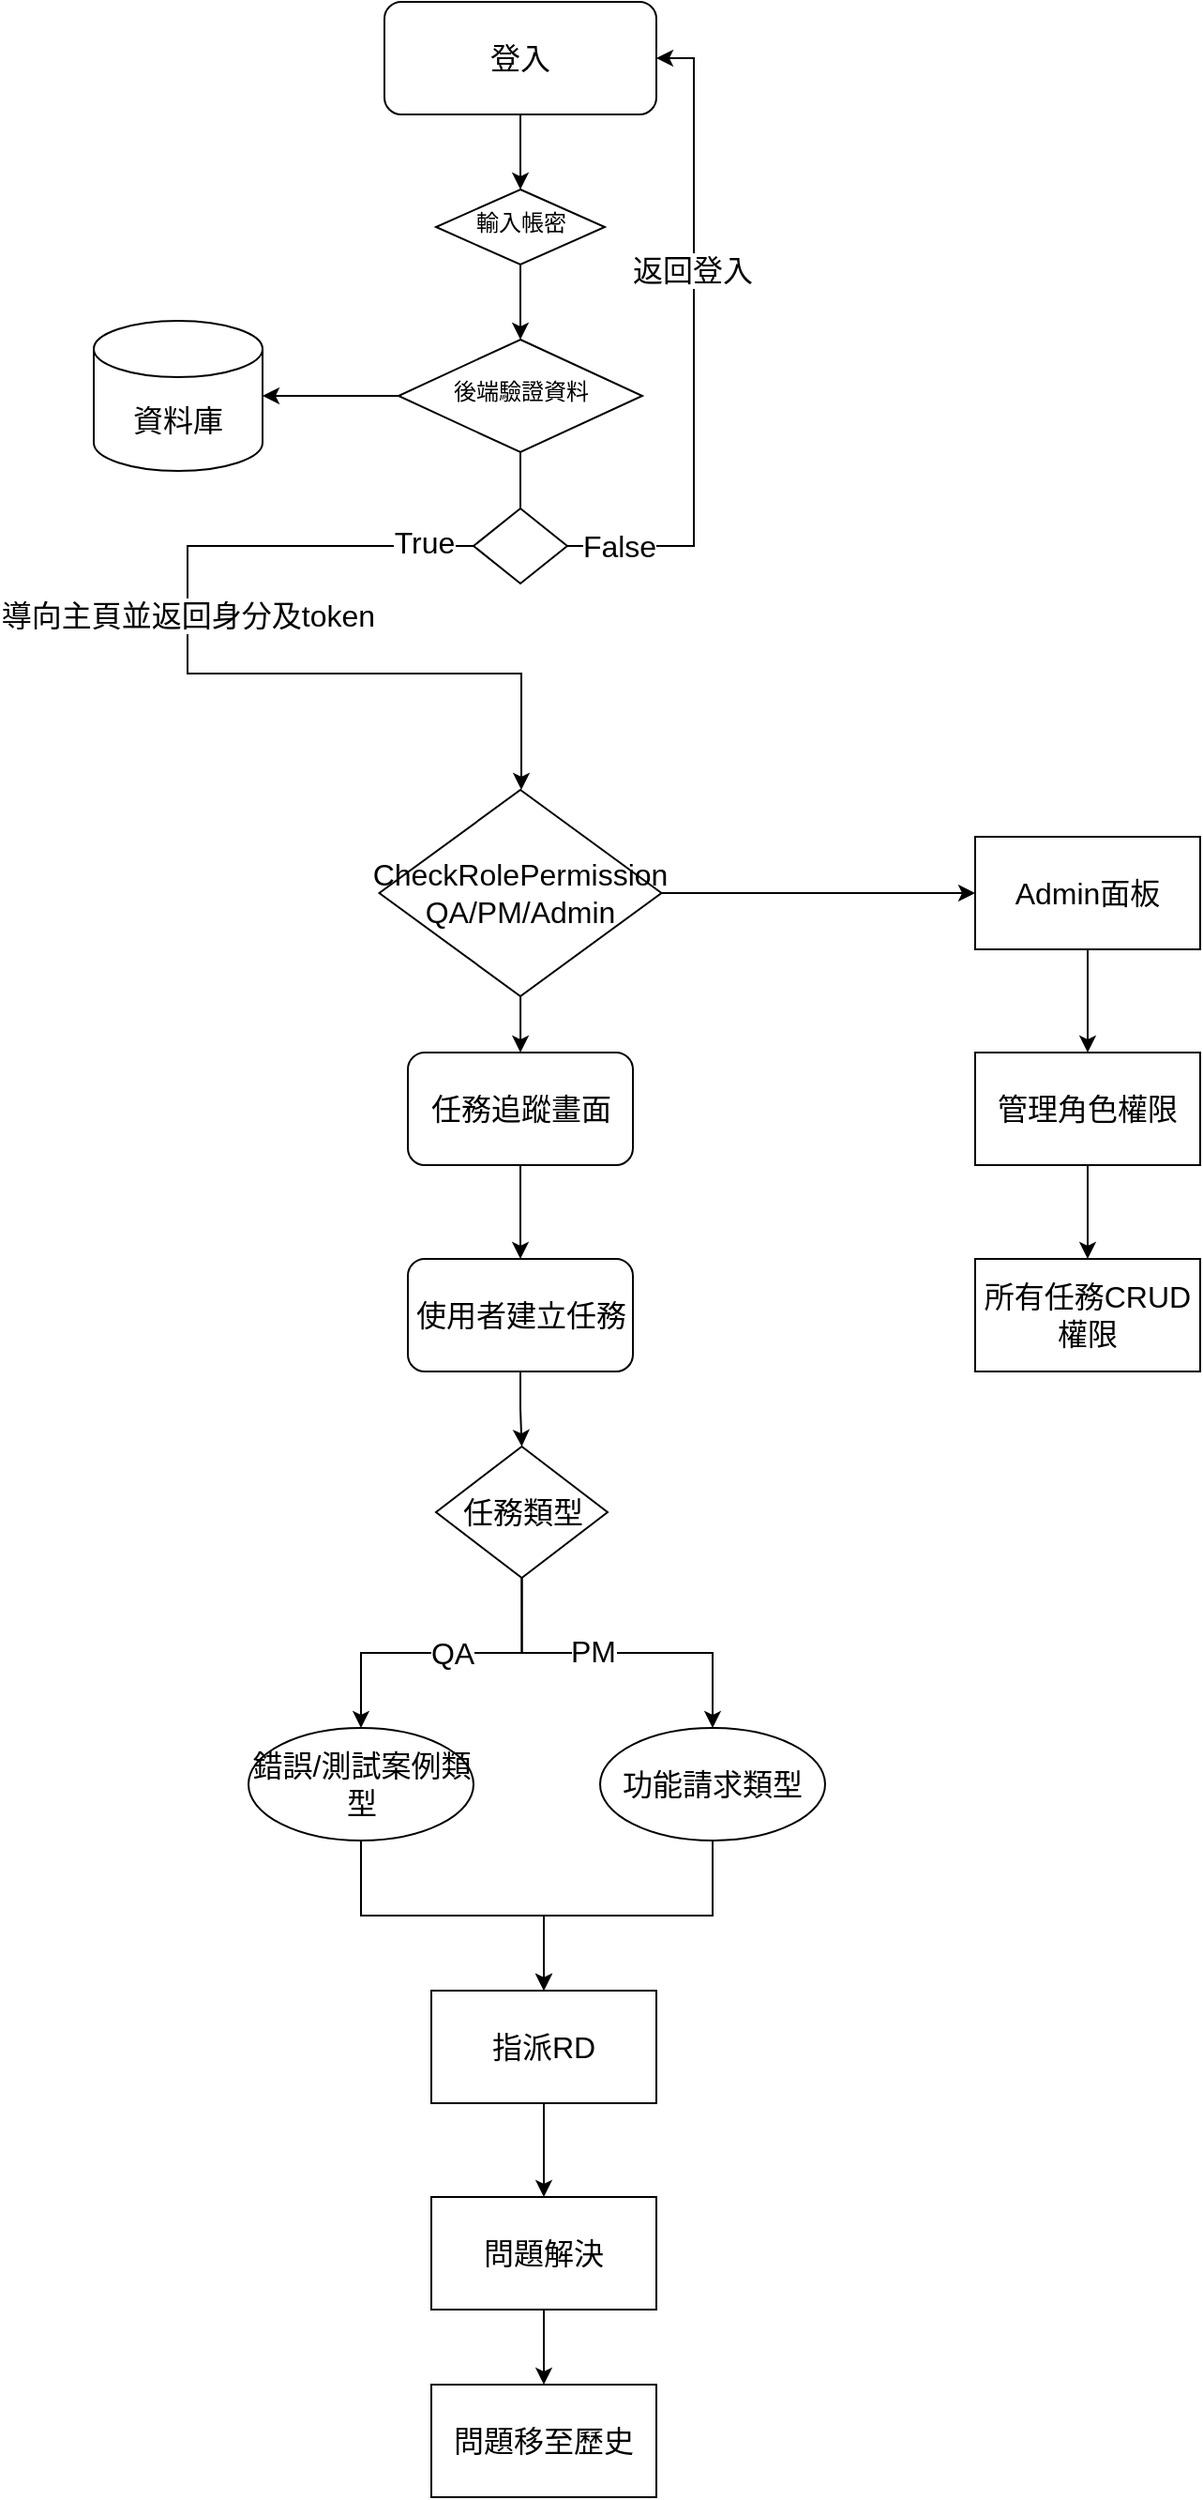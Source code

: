 <mxfile version="17.4.2" type="device" pages="3"><diagram id="C5RBs43oDa-KdzZeNtuy" name="Page-1"><mxGraphModel dx="1102" dy="865" grid="1" gridSize="10" guides="1" tooltips="1" connect="1" arrows="1" fold="1" page="1" pageScale="1" pageWidth="827" pageHeight="1169" math="0" shadow="0"><root><mxCell id="WIyWlLk6GJQsqaUBKTNV-0"/><mxCell id="WIyWlLk6GJQsqaUBKTNV-1" parent="WIyWlLk6GJQsqaUBKTNV-0"/><mxCell id="G2YJMAw0-IVGm6lbN2ZV-5" value="" style="edgeStyle=orthogonalEdgeStyle;rounded=0;orthogonalLoop=1;jettySize=auto;html=1;fontSize=16;" parent="WIyWlLk6GJQsqaUBKTNV-1" source="WIyWlLk6GJQsqaUBKTNV-3" target="WIyWlLk6GJQsqaUBKTNV-6" edge="1"><mxGeometry relative="1" as="geometry"/></mxCell><mxCell id="WIyWlLk6GJQsqaUBKTNV-3" value="&lt;font style=&quot;font-size: 16px&quot;&gt;登入&lt;/font&gt;" style="rounded=1;whiteSpace=wrap;html=1;fontSize=12;glass=0;strokeWidth=1;shadow=0;" parent="WIyWlLk6GJQsqaUBKTNV-1" vertex="1"><mxGeometry x="225" y="120" width="145" height="60" as="geometry"/></mxCell><mxCell id="G2YJMAw0-IVGm6lbN2ZV-6" value="" style="edgeStyle=orthogonalEdgeStyle;rounded=0;orthogonalLoop=1;jettySize=auto;html=1;fontSize=16;" parent="WIyWlLk6GJQsqaUBKTNV-1" source="WIyWlLk6GJQsqaUBKTNV-6" target="G2YJMAw0-IVGm6lbN2ZV-1" edge="1"><mxGeometry relative="1" as="geometry"/></mxCell><mxCell id="WIyWlLk6GJQsqaUBKTNV-6" value="輸入帳密" style="rhombus;whiteSpace=wrap;html=1;shadow=0;fontFamily=Helvetica;fontSize=12;align=center;strokeWidth=1;spacing=6;spacingTop=-4;" parent="WIyWlLk6GJQsqaUBKTNV-1" vertex="1"><mxGeometry x="252.5" y="220" width="90" height="40" as="geometry"/></mxCell><mxCell id="s8XULduPsZKzJBqWdMZI-2" value="資料庫" style="shape=cylinder3;whiteSpace=wrap;html=1;boundedLbl=1;backgroundOutline=1;size=15;fontSize=16;" parent="WIyWlLk6GJQsqaUBKTNV-1" vertex="1"><mxGeometry x="70" y="290" width="90" height="80" as="geometry"/></mxCell><mxCell id="nXqY9ngEJ1E-kXEY3zh3-3" style="edgeStyle=orthogonalEdgeStyle;rounded=0;orthogonalLoop=1;jettySize=auto;html=1;entryX=1;entryY=0.5;entryDx=0;entryDy=0;entryPerimeter=0;fontSize=16;" parent="WIyWlLk6GJQsqaUBKTNV-1" source="G2YJMAw0-IVGm6lbN2ZV-1" target="s8XULduPsZKzJBqWdMZI-2" edge="1"><mxGeometry relative="1" as="geometry"/></mxCell><mxCell id="nXqY9ngEJ1E-kXEY3zh3-8" value="導向主頁並返回身分及token" style="edgeStyle=orthogonalEdgeStyle;rounded=0;orthogonalLoop=1;jettySize=auto;html=1;fontSize=16;startArrow=none;" parent="WIyWlLk6GJQsqaUBKTNV-1" source="ZPzidtZyF-gdLYRvMAX6-0" edge="1"><mxGeometry x="-0.181" relative="1" as="geometry"><mxPoint x="298" y="540" as="targetPoint"/><Array as="points"><mxPoint x="120" y="410"/><mxPoint x="120" y="478"/><mxPoint x="298" y="478"/></Array><mxPoint y="1" as="offset"/></mxGeometry></mxCell><mxCell id="ZPzidtZyF-gdLYRvMAX6-2" value="True" style="edgeLabel;html=1;align=center;verticalAlign=middle;resizable=0;points=[];fontSize=16;" parent="nXqY9ngEJ1E-kXEY3zh3-8" vertex="1" connectable="0"><mxGeometry x="-0.881" y="-2" relative="1" as="geometry"><mxPoint x="1" as="offset"/></mxGeometry></mxCell><mxCell id="G2YJMAw0-IVGm6lbN2ZV-1" value="後端驗證資料" style="rhombus;whiteSpace=wrap;html=1;shadow=0;fontFamily=Helvetica;fontSize=12;align=center;strokeWidth=1;spacing=6;spacingTop=-4;" parent="WIyWlLk6GJQsqaUBKTNV-1" vertex="1"><mxGeometry x="232.5" y="300" width="130" height="60" as="geometry"/></mxCell><mxCell id="5DnGQLBGTcw2iF_ROtx--23" value="" style="edgeStyle=orthogonalEdgeStyle;rounded=0;orthogonalLoop=1;jettySize=auto;html=1;fontSize=16;" parent="WIyWlLk6GJQsqaUBKTNV-1" source="nXqY9ngEJ1E-kXEY3zh3-6" target="fwpl2M2q0Biwt46_a6O_-0" edge="1"><mxGeometry relative="1" as="geometry"/></mxCell><mxCell id="nXqY9ngEJ1E-kXEY3zh3-6" value="&lt;span&gt;任務追蹤畫面&lt;/span&gt;" style="rounded=1;whiteSpace=wrap;html=1;fontSize=16;" parent="WIyWlLk6GJQsqaUBKTNV-1" vertex="1"><mxGeometry x="237.5" y="680" width="120" height="60" as="geometry"/></mxCell><mxCell id="ZPzidtZyF-gdLYRvMAX6-3" value="False" style="edgeStyle=orthogonalEdgeStyle;rounded=0;orthogonalLoop=1;jettySize=auto;html=1;entryX=1;entryY=0.5;entryDx=0;entryDy=0;fontSize=16;" parent="WIyWlLk6GJQsqaUBKTNV-1" source="ZPzidtZyF-gdLYRvMAX6-0" target="WIyWlLk6GJQsqaUBKTNV-3" edge="1"><mxGeometry x="-0.842" relative="1" as="geometry"><Array as="points"><mxPoint x="390" y="410"/><mxPoint x="390" y="150"/></Array><mxPoint as="offset"/></mxGeometry></mxCell><mxCell id="ZPzidtZyF-gdLYRvMAX6-4" value="返回登入" style="edgeLabel;html=1;align=center;verticalAlign=middle;resizable=0;points=[];fontSize=16;" parent="ZPzidtZyF-gdLYRvMAX6-3" vertex="1" connectable="0"><mxGeometry x="0.24" y="1" relative="1" as="geometry"><mxPoint y="1" as="offset"/></mxGeometry></mxCell><mxCell id="ZPzidtZyF-gdLYRvMAX6-0" value="" style="rhombus;whiteSpace=wrap;html=1;fontSize=16;" parent="WIyWlLk6GJQsqaUBKTNV-1" vertex="1"><mxGeometry x="272.5" y="390" width="50" height="40" as="geometry"/></mxCell><mxCell id="ZPzidtZyF-gdLYRvMAX6-1" value="" style="edgeStyle=orthogonalEdgeStyle;rounded=0;orthogonalLoop=1;jettySize=auto;html=1;fontSize=16;endArrow=none;" parent="WIyWlLk6GJQsqaUBKTNV-1" source="G2YJMAw0-IVGm6lbN2ZV-1" target="ZPzidtZyF-gdLYRvMAX6-0" edge="1"><mxGeometry relative="1" as="geometry"><mxPoint x="297.5" y="360" as="sourcePoint"/><mxPoint x="297.5" y="525" as="targetPoint"/></mxGeometry></mxCell><mxCell id="5DnGQLBGTcw2iF_ROtx--19" value="" style="edgeStyle=orthogonalEdgeStyle;rounded=0;orthogonalLoop=1;jettySize=auto;html=1;fontSize=16;" parent="WIyWlLk6GJQsqaUBKTNV-1" source="fwpl2M2q0Biwt46_a6O_-0" target="5DnGQLBGTcw2iF_ROtx--18" edge="1"><mxGeometry relative="1" as="geometry"/></mxCell><mxCell id="fwpl2M2q0Biwt46_a6O_-0" value="使用者建立任務" style="rounded=1;whiteSpace=wrap;html=1;fontSize=16;" parent="WIyWlLk6GJQsqaUBKTNV-1" vertex="1"><mxGeometry x="237.5" y="790" width="120" height="60" as="geometry"/></mxCell><mxCell id="5DnGQLBGTcw2iF_ROtx--22" value="" style="edgeStyle=orthogonalEdgeStyle;rounded=0;orthogonalLoop=1;jettySize=auto;html=1;fontSize=16;" parent="WIyWlLk6GJQsqaUBKTNV-1" source="5DnGQLBGTcw2iF_ROtx--15" target="nXqY9ngEJ1E-kXEY3zh3-6" edge="1"><mxGeometry relative="1" as="geometry"/></mxCell><mxCell id="E5YfncKAO4sOlFKa1teP-1" value="" style="edgeStyle=orthogonalEdgeStyle;rounded=0;orthogonalLoop=1;jettySize=auto;html=1;fontSize=16;" parent="WIyWlLk6GJQsqaUBKTNV-1" source="5DnGQLBGTcw2iF_ROtx--15" target="E5YfncKAO4sOlFKa1teP-0" edge="1"><mxGeometry relative="1" as="geometry"/></mxCell><mxCell id="5DnGQLBGTcw2iF_ROtx--15" value="CheckRolePermission&lt;br&gt;QA/PM/Admin" style="rhombus;whiteSpace=wrap;html=1;fontSize=16;" parent="WIyWlLk6GJQsqaUBKTNV-1" vertex="1"><mxGeometry x="222.25" y="540" width="150.5" height="110" as="geometry"/></mxCell><mxCell id="5DnGQLBGTcw2iF_ROtx--28" value="" style="edgeStyle=orthogonalEdgeStyle;rounded=0;orthogonalLoop=1;jettySize=auto;html=1;fontSize=16;" parent="WIyWlLk6GJQsqaUBKTNV-1" source="5DnGQLBGTcw2iF_ROtx--18" target="5DnGQLBGTcw2iF_ROtx--26" edge="1"><mxGeometry relative="1" as="geometry"/></mxCell><mxCell id="5DnGQLBGTcw2iF_ROtx--29" value="PM" style="edgeLabel;html=1;align=center;verticalAlign=middle;resizable=0;points=[];fontSize=16;" parent="5DnGQLBGTcw2iF_ROtx--28" vertex="1" connectable="0"><mxGeometry x="-0.154" y="1" relative="1" as="geometry"><mxPoint as="offset"/></mxGeometry></mxCell><mxCell id="5DnGQLBGTcw2iF_ROtx--30" style="edgeStyle=orthogonalEdgeStyle;rounded=0;orthogonalLoop=1;jettySize=auto;html=1;entryX=0.5;entryY=0;entryDx=0;entryDy=0;fontSize=16;exitX=0.5;exitY=1;exitDx=0;exitDy=0;" parent="WIyWlLk6GJQsqaUBKTNV-1" source="5DnGQLBGTcw2iF_ROtx--18" target="5DnGQLBGTcw2iF_ROtx--20" edge="1"><mxGeometry relative="1" as="geometry"/></mxCell><mxCell id="5DnGQLBGTcw2iF_ROtx--31" value="QA" style="edgeLabel;html=1;align=center;verticalAlign=middle;resizable=0;points=[];fontSize=16;" parent="5DnGQLBGTcw2iF_ROtx--30" vertex="1" connectable="0"><mxGeometry x="-0.18" y="1" relative="1" as="geometry"><mxPoint x="-10" y="-1" as="offset"/></mxGeometry></mxCell><mxCell id="5DnGQLBGTcw2iF_ROtx--18" value="任務類型" style="rhombus;whiteSpace=wrap;html=1;fontSize=16;" parent="WIyWlLk6GJQsqaUBKTNV-1" vertex="1"><mxGeometry x="252.5" y="890" width="91.5" height="70" as="geometry"/></mxCell><mxCell id="5DnGQLBGTcw2iF_ROtx--33" value="" style="edgeStyle=orthogonalEdgeStyle;rounded=0;orthogonalLoop=1;jettySize=auto;html=1;fontSize=16;" parent="WIyWlLk6GJQsqaUBKTNV-1" source="5DnGQLBGTcw2iF_ROtx--20" target="5DnGQLBGTcw2iF_ROtx--32" edge="1"><mxGeometry relative="1" as="geometry"/></mxCell><mxCell id="5DnGQLBGTcw2iF_ROtx--20" value="錯誤/測試案例類型" style="ellipse;whiteSpace=wrap;html=1;fontSize=16;" parent="WIyWlLk6GJQsqaUBKTNV-1" vertex="1"><mxGeometry x="152.5" y="1040" width="120" height="60" as="geometry"/></mxCell><mxCell id="5DnGQLBGTcw2iF_ROtx--34" style="edgeStyle=orthogonalEdgeStyle;rounded=0;orthogonalLoop=1;jettySize=auto;html=1;entryX=0.5;entryY=0;entryDx=0;entryDy=0;fontSize=16;" parent="WIyWlLk6GJQsqaUBKTNV-1" source="5DnGQLBGTcw2iF_ROtx--26" target="5DnGQLBGTcw2iF_ROtx--32" edge="1"><mxGeometry relative="1" as="geometry"/></mxCell><mxCell id="5DnGQLBGTcw2iF_ROtx--26" value="功能請求類型" style="ellipse;whiteSpace=wrap;html=1;fontSize=16;" parent="WIyWlLk6GJQsqaUBKTNV-1" vertex="1"><mxGeometry x="340" y="1040" width="120" height="60" as="geometry"/></mxCell><mxCell id="5DnGQLBGTcw2iF_ROtx--36" value="" style="edgeStyle=orthogonalEdgeStyle;rounded=0;orthogonalLoop=1;jettySize=auto;html=1;fontSize=16;" parent="WIyWlLk6GJQsqaUBKTNV-1" source="5DnGQLBGTcw2iF_ROtx--32" target="5DnGQLBGTcw2iF_ROtx--35" edge="1"><mxGeometry relative="1" as="geometry"/></mxCell><mxCell id="5DnGQLBGTcw2iF_ROtx--32" value="指派RD" style="whiteSpace=wrap;html=1;fontSize=16;" parent="WIyWlLk6GJQsqaUBKTNV-1" vertex="1"><mxGeometry x="250" y="1180" width="120" height="60" as="geometry"/></mxCell><mxCell id="E5YfncKAO4sOlFKa1teP-7" value="" style="edgeStyle=orthogonalEdgeStyle;rounded=0;orthogonalLoop=1;jettySize=auto;html=1;fontSize=16;" parent="WIyWlLk6GJQsqaUBKTNV-1" source="5DnGQLBGTcw2iF_ROtx--35" target="E5YfncKAO4sOlFKa1teP-6" edge="1"><mxGeometry relative="1" as="geometry"/></mxCell><mxCell id="5DnGQLBGTcw2iF_ROtx--35" value="問題解決" style="whiteSpace=wrap;html=1;fontSize=16;" parent="WIyWlLk6GJQsqaUBKTNV-1" vertex="1"><mxGeometry x="250" y="1290" width="120" height="60" as="geometry"/></mxCell><mxCell id="E5YfncKAO4sOlFKa1teP-3" value="" style="edgeStyle=orthogonalEdgeStyle;rounded=0;orthogonalLoop=1;jettySize=auto;html=1;fontSize=16;" parent="WIyWlLk6GJQsqaUBKTNV-1" source="E5YfncKAO4sOlFKa1teP-0" target="E5YfncKAO4sOlFKa1teP-2" edge="1"><mxGeometry relative="1" as="geometry"/></mxCell><mxCell id="E5YfncKAO4sOlFKa1teP-0" value="Admin面板" style="whiteSpace=wrap;html=1;fontSize=16;" parent="WIyWlLk6GJQsqaUBKTNV-1" vertex="1"><mxGeometry x="540" y="565" width="120" height="60" as="geometry"/></mxCell><mxCell id="E5YfncKAO4sOlFKa1teP-5" value="" style="edgeStyle=orthogonalEdgeStyle;rounded=0;orthogonalLoop=1;jettySize=auto;html=1;fontSize=16;" parent="WIyWlLk6GJQsqaUBKTNV-1" source="E5YfncKAO4sOlFKa1teP-2" target="E5YfncKAO4sOlFKa1teP-4" edge="1"><mxGeometry relative="1" as="geometry"/></mxCell><mxCell id="E5YfncKAO4sOlFKa1teP-2" value="管理角色權限" style="whiteSpace=wrap;html=1;fontSize=16;" parent="WIyWlLk6GJQsqaUBKTNV-1" vertex="1"><mxGeometry x="540" y="680" width="120" height="60" as="geometry"/></mxCell><mxCell id="E5YfncKAO4sOlFKa1teP-4" value="所有任務CRUD權限" style="whiteSpace=wrap;html=1;fontSize=16;" parent="WIyWlLk6GJQsqaUBKTNV-1" vertex="1"><mxGeometry x="540" y="790" width="120" height="60" as="geometry"/></mxCell><mxCell id="E5YfncKAO4sOlFKa1teP-6" value="問題移至歷史" style="whiteSpace=wrap;html=1;fontSize=16;" parent="WIyWlLk6GJQsqaUBKTNV-1" vertex="1"><mxGeometry x="250" y="1390" width="120" height="60" as="geometry"/></mxCell></root></mxGraphModel></diagram><diagram id="aREc5bbVsy56zkxZckfz" name="第2頁"><mxGraphModel dx="1422" dy="865" grid="1" gridSize="10" guides="1" tooltips="1" connect="1" arrows="1" fold="1" page="1" pageScale="1" pageWidth="827" pageHeight="1169" math="0" shadow="0"><root><mxCell id="0"/><mxCell id="1" parent="0"/><mxCell id="Zkbwde4mEj1i1kUXbYGM-1" value="" style="swimlane;fontStyle=2;childLayout=stackLayout;horizontal=1;startSize=40;horizontalStack=1;resizeParent=1;resizeParentMax=0;resizeLast=0;collapsible=0;marginBottom=0;swimlaneFillColor=none;fontFamily=Permanent Marker;fontSize=16;points=[];verticalAlign=top;stackBorder=0;resizable=1;strokeWidth=2;sketch=1;disableMultiStroke=1;swimlaneLine=1;flipH=1;flipV=0;" vertex="1" parent="1"><mxGeometry x="410" y="319" width="756.5" height="550" as="geometry"/></mxCell><object label="UNASSIGNED" status="New" id="Zkbwde4mEj1i1kUXbYGM-2"><mxCell style="swimlane;strokeWidth=2;fontFamily=Permanent Marker;html=0;startSize=1;verticalAlign=bottom;spacingBottom=5;points=[];childLayout=stackLayout;stackBorder=20;stackSpacing=20;resizeLast=0;resizeParent=1;horizontalStack=0;collapsible=0;sketch=1;strokeColor=none;fillStyle=solid;fillColor=#A0522D;swimlaneLine=1;" vertex="1" parent="Zkbwde4mEj1i1kUXbYGM-1"><mxGeometry y="40" width="198.25" height="510" as="geometry"/></mxCell></object><object label="Issue" placeholders="1" id="Zkbwde4mEj1i1kUXbYGM-3"><mxCell style="whiteSpace=wrap;html=1;strokeWidth=2;fontStyle=1;spacingTop=0;rounded=1;arcSize=9;points=[];sketch=1;fontFamily=Permanent Marker;hachureGap=8;fillWeight=1;swimlaneLine=1;container=1;" vertex="1" parent="Zkbwde4mEj1i1kUXbYGM-2"><mxGeometry x="20" y="21" width="158.25" height="80" as="geometry"/></mxCell></object><mxCell id="nVpQ8Qg0tbH7v3S0wNVw-10" value="Edit" style="rounded=0;whiteSpace=wrap;html=1;" vertex="1" parent="Zkbwde4mEj1i1kUXbYGM-3"><mxGeometry y="55" width="60" height="25" as="geometry"/></mxCell><mxCell id="K1i59GSuEkhk-PrW4gO6-5" value="Issuetype" style="rounded=0;whiteSpace=wrap;html=1;" vertex="1" parent="Zkbwde4mEj1i1kUXbYGM-3"><mxGeometry x="88.25" width="70" height="20" as="geometry"/></mxCell><mxCell id="K1i59GSuEkhk-PrW4gO6-9" value="&lt;span style=&quot;font-size: 14px ; text-align: left&quot;&gt;Priority&lt;/span&gt;" style="rounded=0;whiteSpace=wrap;html=1;" vertex="1" parent="Zkbwde4mEj1i1kUXbYGM-3"><mxGeometry x="88.25" y="60" width="70" height="20" as="geometry"/></mxCell><object label="TO DO" status="New" id="Zkbwde4mEj1i1kUXbYGM-4"><mxCell style="swimlane;strokeWidth=2;fontFamily=Permanent Marker;html=0;startSize=1;verticalAlign=bottom;spacingBottom=5;points=[];childLayout=stackLayout;stackBorder=20;stackSpacing=20;resizeLast=0;resizeParent=1;horizontalStack=0;collapsible=0;sketch=1;strokeColor=none;fillStyle=solid;fillColor=#A0522D;swimlaneLine=1;" vertex="1" parent="Zkbwde4mEj1i1kUXbYGM-1"><mxGeometry x="198.25" y="40" width="198.25" height="510" as="geometry"/></mxCell></object><object label="Issue" placeholders="1" id="Zkbwde4mEj1i1kUXbYGM-5"><mxCell style="whiteSpace=wrap;html=1;strokeWidth=2;fontStyle=1;spacingTop=0;rounded=1;arcSize=9;points=[];sketch=1;fontFamily=Permanent Marker;hachureGap=8;fillWeight=1;swimlaneLine=1;container=1;" vertex="1" parent="Zkbwde4mEj1i1kUXbYGM-4"><mxGeometry x="20" y="21" width="158.25" height="80" as="geometry"/></mxCell></object><mxCell id="K1i59GSuEkhk-PrW4gO6-2" value="edit" style="rounded=0;whiteSpace=wrap;html=1;" vertex="1" parent="Zkbwde4mEj1i1kUXbYGM-5"><mxGeometry y="55" width="60" height="25" as="geometry"/></mxCell><mxCell id="K1i59GSuEkhk-PrW4gO6-6" value="Issuetype" style="rounded=0;whiteSpace=wrap;html=1;" vertex="1" parent="Zkbwde4mEj1i1kUXbYGM-5"><mxGeometry x="88.25" width="70" height="20" as="geometry"/></mxCell><mxCell id="K1i59GSuEkhk-PrW4gO6-10" value="&lt;span style=&quot;font-size: 14px ; text-align: left&quot;&gt;Priority&lt;/span&gt;" style="rounded=0;whiteSpace=wrap;html=1;" vertex="1" parent="Zkbwde4mEj1i1kUXbYGM-5"><mxGeometry x="88.25" y="60" width="70" height="20" as="geometry"/></mxCell><object label="DOING" status="In progress" id="Zkbwde4mEj1i1kUXbYGM-6"><mxCell style="swimlane;strokeWidth=2;fontFamily=Permanent Marker;html=0;startSize=1;verticalAlign=bottom;spacingBottom=5;points=[];childLayout=stackLayout;stackBorder=20;stackSpacing=20;resizeLast=0;resizeParent=1;horizontalStack=0;collapsible=0;sketch=1;strokeColor=none;fillStyle=solid;fillColor=#006600;swimlaneLine=1;" vertex="1" parent="Zkbwde4mEj1i1kUXbYGM-1"><mxGeometry x="396.5" y="40" width="180" height="510" as="geometry"/></mxCell></object><object label="Issue" placeholders="1" id="Zkbwde4mEj1i1kUXbYGM-7"><mxCell style="whiteSpace=wrap;html=1;strokeWidth=2;fontStyle=1;spacingTop=0;rounded=1;arcSize=9;points=[];sketch=1;fontFamily=Permanent Marker;hachureGap=8;fillWeight=1;swimlaneLine=1;container=1;" vertex="1" parent="Zkbwde4mEj1i1kUXbYGM-6"><mxGeometry x="20" y="21" width="140" height="81" as="geometry"/></mxCell></object><mxCell id="K1i59GSuEkhk-PrW4gO6-3" value="edit" style="rounded=0;whiteSpace=wrap;html=1;" vertex="1" parent="Zkbwde4mEj1i1kUXbYGM-7"><mxGeometry x="0.5" y="56" width="60" height="25" as="geometry"/></mxCell><mxCell id="K1i59GSuEkhk-PrW4gO6-7" value="Issuetype" style="rounded=0;whiteSpace=wrap;html=1;" vertex="1" parent="Zkbwde4mEj1i1kUXbYGM-7"><mxGeometry x="70" width="70" height="20" as="geometry"/></mxCell><mxCell id="K1i59GSuEkhk-PrW4gO6-11" value="&lt;span style=&quot;font-size: 14px ; text-align: left&quot;&gt;Priority&lt;/span&gt;" style="rounded=0;whiteSpace=wrap;html=1;" vertex="1" parent="Zkbwde4mEj1i1kUXbYGM-7"><mxGeometry x="70" y="58.5" width="70" height="20" as="geometry"/></mxCell><object label="DONE" status="Completed" id="Zkbwde4mEj1i1kUXbYGM-8"><mxCell style="swimlane;strokeWidth=2;fontFamily=Permanent Marker;html=0;startSize=1;verticalAlign=bottom;spacingBottom=5;points=[];childLayout=stackLayout;stackBorder=20;stackSpacing=20;resizeLast=0;resizeParent=1;horizontalStack=0;collapsible=0;sketch=1;strokeColor=none;fillStyle=solid;fillColor=#1BA1E2;swimlaneLine=1;" vertex="1" parent="Zkbwde4mEj1i1kUXbYGM-1"><mxGeometry x="576.5" y="40" width="180" height="510" as="geometry"/></mxCell></object><object label="Issue" placeholders="1" id="Zkbwde4mEj1i1kUXbYGM-9"><mxCell style="whiteSpace=wrap;html=1;strokeWidth=2;fontStyle=1;spacingTop=0;rounded=1;arcSize=9;points=[];sketch=1;fontFamily=Permanent Marker;hachureGap=8;fillWeight=1;swimlaneLine=1;container=1;" vertex="1" parent="Zkbwde4mEj1i1kUXbYGM-8"><mxGeometry x="20" y="21" width="140" height="81" as="geometry"/></mxCell></object><mxCell id="K1i59GSuEkhk-PrW4gO6-4" value="edit" style="rounded=0;whiteSpace=wrap;html=1;" vertex="1" parent="Zkbwde4mEj1i1kUXbYGM-9"><mxGeometry y="56" width="60" height="25" as="geometry"/></mxCell><mxCell id="K1i59GSuEkhk-PrW4gO6-8" value="Issuetype" style="rounded=0;whiteSpace=wrap;html=1;" vertex="1" parent="Zkbwde4mEj1i1kUXbYGM-9"><mxGeometry x="70" width="70" height="20" as="geometry"/></mxCell><mxCell id="K1i59GSuEkhk-PrW4gO6-12" value="&lt;span style=&quot;font-size: 14px ; text-align: left&quot;&gt;Priority&lt;/span&gt;" style="rounded=0;whiteSpace=wrap;html=1;" vertex="1" parent="Zkbwde4mEj1i1kUXbYGM-9"><mxGeometry x="70" y="58.5" width="70" height="20" as="geometry"/></mxCell><mxCell id="Zkbwde4mEj1i1kUXbYGM-10" value="Issuetype" style="swimlane;fontStyle=0;childLayout=stackLayout;horizontal=1;startSize=26;fillColor=none;horizontalStack=0;resizeParent=1;resizeParentMax=0;resizeLast=0;collapsible=1;marginBottom=0;" vertex="1" parent="1"><mxGeometry x="210" y="270" width="140" height="104" as="geometry"><mxRectangle x="200" y="70" width="50" height="26" as="alternateBounds"/></mxGeometry></mxCell><mxCell id="Zkbwde4mEj1i1kUXbYGM-11" value="Bug (QA)" style="text;strokeColor=none;fillColor=none;align=left;verticalAlign=top;spacingLeft=4;spacingRight=4;overflow=hidden;rotatable=0;points=[[0,0.5],[1,0.5]];portConstraint=eastwest;" vertex="1" parent="Zkbwde4mEj1i1kUXbYGM-10"><mxGeometry y="26" width="140" height="26" as="geometry"/></mxCell><mxCell id="K1i59GSuEkhk-PrW4gO6-26" value="Test Case(QA)" style="text;strokeColor=none;fillColor=none;align=left;verticalAlign=top;spacingLeft=4;spacingRight=4;overflow=hidden;rotatable=0;points=[[0,0.5],[1,0.5]];portConstraint=eastwest;" vertex="1" parent="Zkbwde4mEj1i1kUXbYGM-10"><mxGeometry y="52" width="140" height="26" as="geometry"/></mxCell><mxCell id="Zkbwde4mEj1i1kUXbYGM-12" value="Feature Request(PM)" style="text;strokeColor=none;fillColor=none;align=left;verticalAlign=top;spacingLeft=4;spacingRight=4;overflow=hidden;rotatable=0;points=[[0,0.5],[1,0.5]];portConstraint=eastwest;" vertex="1" parent="Zkbwde4mEj1i1kUXbYGM-10"><mxGeometry y="78" width="140" height="26" as="geometry"/></mxCell><mxCell id="nVpQ8Qg0tbH7v3S0wNVw-14" style="edgeStyle=orthogonalEdgeStyle;rounded=0;orthogonalLoop=1;jettySize=auto;html=1;entryX=-0.008;entryY=0.447;entryDx=0;entryDy=0;entryPerimeter=0;" edge="1" parent="1" source="It_CQ4rY2mUfLbr-w2kF-6" target="nVpQ8Qg0tbH7v3S0wNVw-1"><mxGeometry relative="1" as="geometry"><Array as="points"><mxPoint x="580" y="279"/><mxPoint x="580" y="117"/></Array></mxGeometry></mxCell><mxCell id="It_CQ4rY2mUfLbr-w2kF-6" value="New Ticket" style="rounded=0;whiteSpace=wrap;html=1;" vertex="1" parent="1"><mxGeometry x="420" y="259" width="100" height="40" as="geometry"/></mxCell><mxCell id="It_CQ4rY2mUfLbr-w2kF-28" value="edit" style="swimlane;fontStyle=0;childLayout=stackLayout;horizontal=1;startSize=26;fillColor=none;horizontalStack=0;resizeParent=1;resizeParentMax=0;resizeLast=0;collapsible=1;marginBottom=0;" vertex="1" parent="1"><mxGeometry x="210" y="532.5" width="140" height="104" as="geometry"><mxRectangle x="65" y="208" width="50" height="26" as="alternateBounds"/></mxGeometry></mxCell><mxCell id="It_CQ4rY2mUfLbr-w2kF-29" value="delete" style="text;strokeColor=none;fillColor=none;align=left;verticalAlign=top;spacingLeft=4;spacingRight=4;overflow=hidden;rotatable=0;points=[[0,0.5],[1,0.5]];portConstraint=eastwest;" vertex="1" parent="It_CQ4rY2mUfLbr-w2kF-28"><mxGeometry y="26" width="140" height="26" as="geometry"/></mxCell><mxCell id="K1i59GSuEkhk-PrW4gO6-24" value="duplicate" style="text;strokeColor=none;fillColor=none;align=left;verticalAlign=top;spacingLeft=4;spacingRight=4;overflow=hidden;rotatable=0;points=[[0,0.5],[1,0.5]];portConstraint=eastwest;" vertex="1" parent="It_CQ4rY2mUfLbr-w2kF-28"><mxGeometry y="52" width="140" height="26" as="geometry"/></mxCell><mxCell id="It_CQ4rY2mUfLbr-w2kF-30" value="modify" style="text;strokeColor=none;fillColor=none;align=left;verticalAlign=top;spacingLeft=4;spacingRight=4;overflow=hidden;rotatable=0;points=[[0,0.5],[1,0.5]];portConstraint=eastwest;" vertex="1" parent="It_CQ4rY2mUfLbr-w2kF-28"><mxGeometry y="78" width="140" height="26" as="geometry"/></mxCell><mxCell id="nVpQ8Qg0tbH7v3S0wNVw-1" value="&lt;font style=&quot;font-size: 16px&quot;&gt;&lt;font style=&quot;font-size: 16px&quot;&gt;Issue:&lt;br&gt;&lt;br&gt;assignee:&lt;br&gt;reporter:&lt;/font&gt;&lt;br&gt;Summary:&lt;br&gt;Priority:&lt;br&gt;Issuetype&lt;/font&gt;" style="html=1;shadow=0;dashed=0;shape=mxgraph.bootstrap.rrect;rSize=5;strokeColor=#DFDFDF;html=1;whiteSpace=wrap;fillColor=#ffffff;fontColor=#000000;verticalAlign=top;align=left;spacing=20;fontSize=14;" vertex="1" parent="1"><mxGeometry x="640" y="40" width="250" height="210" as="geometry"/></mxCell><mxCell id="nVpQ8Qg0tbH7v3S0wNVw-2" value="Create" style="html=1;shadow=0;dashed=0;shape=mxgraph.bootstrap.rrect;rSize=5;perimeter=none;whiteSpace=wrap;fillColor=none;strokeColor=none;fontColor=#0085FC;resizeWidth=1;fontSize=14;align=center;" vertex="1" parent="nVpQ8Qg0tbH7v3S0wNVw-1"><mxGeometry y="1" width="80" height="40" relative="1" as="geometry"><mxPoint x="30" y="-50" as="offset"/></mxGeometry></mxCell><mxCell id="nVpQ8Qg0tbH7v3S0wNVw-3" value="Canel" style="html=1;shadow=0;dashed=0;shape=mxgraph.bootstrap.rrect;rSize=5;perimeter=none;whiteSpace=wrap;fillColor=none;strokeColor=none;fontColor=#0085FC;resizeWidth=1;fontSize=14;align=center;" vertex="1" parent="nVpQ8Qg0tbH7v3S0wNVw-1"><mxGeometry y="1" width="100" height="40" relative="1" as="geometry"><mxPoint x="130" y="-50" as="offset"/></mxGeometry></mxCell><mxCell id="nVpQ8Qg0tbH7v3S0wNVw-4" value="Status" style="swimlane;fontStyle=0;childLayout=stackLayout;horizontal=1;startSize=26;fillColor=none;horizontalStack=0;resizeParent=1;resizeParentMax=0;resizeLast=0;collapsible=1;marginBottom=0;" vertex="1" parent="1"><mxGeometry x="210" y="385" width="140" height="136" as="geometry"><mxRectangle x="20" y="60" width="50" height="26" as="alternateBounds"/></mxGeometry></mxCell><mxCell id="nVpQ8Qg0tbH7v3S0wNVw-5" value="unassigned" style="text;strokeColor=none;fillColor=none;align=left;verticalAlign=top;spacingLeft=4;spacingRight=4;overflow=hidden;rotatable=0;points=[[0,0.5],[1,0.5]];portConstraint=eastwest;" vertex="1" parent="nVpQ8Qg0tbH7v3S0wNVw-4"><mxGeometry y="26" width="140" height="26" as="geometry"/></mxCell><mxCell id="nVpQ8Qg0tbH7v3S0wNVw-8" value="to do" style="text;strokeColor=none;fillColor=none;align=left;verticalAlign=top;spacingLeft=4;spacingRight=4;overflow=hidden;rotatable=0;points=[[0,0.5],[1,0.5]];portConstraint=eastwest;" vertex="1" parent="nVpQ8Qg0tbH7v3S0wNVw-4"><mxGeometry y="52" width="140" height="28" as="geometry"/></mxCell><mxCell id="nVpQ8Qg0tbH7v3S0wNVw-9" value="doing" style="text;strokeColor=none;fillColor=none;align=left;verticalAlign=top;spacingLeft=4;spacingRight=4;overflow=hidden;rotatable=0;points=[[0,0.5],[1,0.5]];portConstraint=eastwest;" vertex="1" parent="nVpQ8Qg0tbH7v3S0wNVw-4"><mxGeometry y="80" width="140" height="28" as="geometry"/></mxCell><mxCell id="nVpQ8Qg0tbH7v3S0wNVw-6" value="done" style="text;strokeColor=none;fillColor=none;align=left;verticalAlign=top;spacingLeft=4;spacingRight=4;overflow=hidden;rotatable=0;points=[[0,0.5],[1,0.5]];portConstraint=eastwest;" vertex="1" parent="nVpQ8Qg0tbH7v3S0wNVw-4"><mxGeometry y="108" width="140" height="28" as="geometry"/></mxCell><mxCell id="K1i59GSuEkhk-PrW4gO6-13" value="Priority" style="swimlane;fontStyle=0;childLayout=stackLayout;horizontal=1;startSize=26;fillColor=none;horizontalStack=0;resizeParent=1;resizeParentMax=0;resizeLast=0;collapsible=1;marginBottom=0;" vertex="1" parent="1"><mxGeometry x="210" y="660" width="140" height="164" as="geometry"><mxRectangle x="20" y="60" width="50" height="26" as="alternateBounds"/></mxGeometry></mxCell><mxCell id="K1i59GSuEkhk-PrW4gO6-14" value="Lowest" style="text;strokeColor=none;fillColor=none;align=left;verticalAlign=top;spacingLeft=4;spacingRight=4;overflow=hidden;rotatable=0;points=[[0,0.5],[1,0.5]];portConstraint=eastwest;" vertex="1" parent="K1i59GSuEkhk-PrW4gO6-13"><mxGeometry y="26" width="140" height="26" as="geometry"/></mxCell><mxCell id="K1i59GSuEkhk-PrW4gO6-22" value="Low" style="text;strokeColor=none;fillColor=none;align=left;verticalAlign=top;spacingLeft=4;spacingRight=4;overflow=hidden;rotatable=0;points=[[0,0.5],[1,0.5]];portConstraint=eastwest;" vertex="1" parent="K1i59GSuEkhk-PrW4gO6-13"><mxGeometry y="52" width="140" height="28" as="geometry"/></mxCell><mxCell id="K1i59GSuEkhk-PrW4gO6-15" value="Medium" style="text;strokeColor=none;fillColor=none;align=left;verticalAlign=top;spacingLeft=4;spacingRight=4;overflow=hidden;rotatable=0;points=[[0,0.5],[1,0.5]];portConstraint=eastwest;" vertex="1" parent="K1i59GSuEkhk-PrW4gO6-13"><mxGeometry y="80" width="140" height="28" as="geometry"/></mxCell><mxCell id="K1i59GSuEkhk-PrW4gO6-16" value="High" style="text;strokeColor=none;fillColor=none;align=left;verticalAlign=top;spacingLeft=4;spacingRight=4;overflow=hidden;rotatable=0;points=[[0,0.5],[1,0.5]];portConstraint=eastwest;" vertex="1" parent="K1i59GSuEkhk-PrW4gO6-13"><mxGeometry y="108" width="140" height="28" as="geometry"/></mxCell><mxCell id="K1i59GSuEkhk-PrW4gO6-17" value="Highest" style="text;strokeColor=none;fillColor=none;align=left;verticalAlign=top;spacingLeft=4;spacingRight=4;overflow=hidden;rotatable=0;points=[[0,0.5],[1,0.5]];portConstraint=eastwest;" vertex="1" parent="K1i59GSuEkhk-PrW4gO6-13"><mxGeometry y="136" width="140" height="28" as="geometry"/></mxCell><mxCell id="K1i59GSuEkhk-PrW4gO6-28" value="Role" style="swimlane;fontStyle=0;childLayout=stackLayout;horizontal=1;startSize=26;fillColor=none;horizontalStack=0;resizeParent=1;resizeParentMax=0;resizeLast=0;collapsible=1;marginBottom=0;" vertex="1" parent="1"><mxGeometry x="210" y="120" width="140" height="136" as="geometry"><mxRectangle x="20" y="60" width="50" height="26" as="alternateBounds"/></mxGeometry></mxCell><mxCell id="K1i59GSuEkhk-PrW4gO6-29" value="QA" style="text;strokeColor=none;fillColor=none;align=left;verticalAlign=top;spacingLeft=4;spacingRight=4;overflow=hidden;rotatable=0;points=[[0,0.5],[1,0.5]];portConstraint=eastwest;" vertex="1" parent="K1i59GSuEkhk-PrW4gO6-28"><mxGeometry y="26" width="140" height="26" as="geometry"/></mxCell><mxCell id="K1i59GSuEkhk-PrW4gO6-30" value="RD" style="text;strokeColor=none;fillColor=none;align=left;verticalAlign=top;spacingLeft=4;spacingRight=4;overflow=hidden;rotatable=0;points=[[0,0.5],[1,0.5]];portConstraint=eastwest;" vertex="1" parent="K1i59GSuEkhk-PrW4gO6-28"><mxGeometry y="52" width="140" height="28" as="geometry"/></mxCell><mxCell id="K1i59GSuEkhk-PrW4gO6-31" value="PM" style="text;strokeColor=none;fillColor=none;align=left;verticalAlign=top;spacingLeft=4;spacingRight=4;overflow=hidden;rotatable=0;points=[[0,0.5],[1,0.5]];portConstraint=eastwest;" vertex="1" parent="K1i59GSuEkhk-PrW4gO6-28"><mxGeometry y="80" width="140" height="28" as="geometry"/></mxCell><mxCell id="WWkkZ6uXwlC0tc-L_zr0-4" value="Admin" style="text;strokeColor=none;fillColor=none;align=left;verticalAlign=top;spacingLeft=4;spacingRight=4;overflow=hidden;rotatable=0;points=[[0,0.5],[1,0.5]];portConstraint=eastwest;" vertex="1" parent="K1i59GSuEkhk-PrW4gO6-28"><mxGeometry y="108" width="140" height="28" as="geometry"/></mxCell><mxCell id="-G5E9NmVq0AR-7Qol6RN-1" value="&lt;b style=&quot;text-align: left&quot;&gt;Role:QA/PM/ADMIN&lt;/b&gt;" style="rounded=0;whiteSpace=wrap;html=1;fontSize=16;" vertex="1" parent="1"><mxGeometry x="1006.5" y="250" width="160" height="60" as="geometry"/></mxCell></root></mxGraphModel></diagram><diagram id="GILuAHb4P_0mzaIEKBMh" name="第3頁"><mxGraphModel dx="1422" dy="865" grid="1" gridSize="10" guides="1" tooltips="1" connect="1" arrows="1" fold="1" page="1" pageScale="1" pageWidth="827" pageHeight="1169" math="0" shadow="0"><root><mxCell id="0"/><mxCell id="1" parent="0"/><mxCell id="BpgST6kpecef4O_JX1OR-3" value="Ticket" style="shape=table;startSize=30;container=1;collapsible=1;childLayout=tableLayout;fixedRows=1;rowLines=0;fontStyle=1;align=center;resizeLast=1;" vertex="1" parent="1"><mxGeometry x="60" y="120" width="250" height="330" as="geometry"/></mxCell><mxCell id="BpgST6kpecef4O_JX1OR-4" value="" style="shape=partialRectangle;collapsible=0;dropTarget=0;pointerEvents=0;fillColor=none;points=[[0,0.5],[1,0.5]];portConstraint=eastwest;top=0;left=0;right=0;bottom=1;" vertex="1" parent="BpgST6kpecef4O_JX1OR-3"><mxGeometry y="30" width="250" height="30" as="geometry"/></mxCell><mxCell id="BpgST6kpecef4O_JX1OR-5" value="PK" style="shape=partialRectangle;overflow=hidden;connectable=0;fillColor=none;top=0;left=0;bottom=0;right=0;fontStyle=1;" vertex="1" parent="BpgST6kpecef4O_JX1OR-4"><mxGeometry width="30" height="30" as="geometry"><mxRectangle width="30" height="30" as="alternateBounds"/></mxGeometry></mxCell><mxCell id="BpgST6kpecef4O_JX1OR-6" value="IssueId guid NOT NULL " style="shape=partialRectangle;overflow=hidden;connectable=0;fillColor=none;top=0;left=0;bottom=0;right=0;align=left;spacingLeft=6;fontStyle=5;" vertex="1" parent="BpgST6kpecef4O_JX1OR-4"><mxGeometry x="30" width="220" height="30" as="geometry"><mxRectangle width="220" height="30" as="alternateBounds"/></mxGeometry></mxCell><mxCell id="BpgST6kpecef4O_JX1OR-7" value="" style="shape=partialRectangle;collapsible=0;dropTarget=0;pointerEvents=0;fillColor=none;points=[[0,0.5],[1,0.5]];portConstraint=eastwest;top=0;left=0;right=0;bottom=0;" vertex="1" parent="BpgST6kpecef4O_JX1OR-3"><mxGeometry y="60" width="250" height="30" as="geometry"/></mxCell><mxCell id="BpgST6kpecef4O_JX1OR-8" value="" style="shape=partialRectangle;overflow=hidden;connectable=0;fillColor=none;top=0;left=0;bottom=0;right=0;" vertex="1" parent="BpgST6kpecef4O_JX1OR-7"><mxGeometry width="30" height="30" as="geometry"><mxRectangle width="30" height="30" as="alternateBounds"/></mxGeometry></mxCell><mxCell id="BpgST6kpecef4O_JX1OR-9" value="Issue varchar(20) NOT NULL" style="shape=partialRectangle;overflow=hidden;connectable=0;fillColor=none;top=0;left=0;bottom=0;right=0;align=left;spacingLeft=6;" vertex="1" parent="BpgST6kpecef4O_JX1OR-7"><mxGeometry x="30" width="220" height="30" as="geometry"><mxRectangle width="220" height="30" as="alternateBounds"/></mxGeometry></mxCell><mxCell id="_n9Q_GodNAG4XNYmqMrH-1" value="" style="shape=partialRectangle;collapsible=0;dropTarget=0;pointerEvents=0;fillColor=none;points=[[0,0.5],[1,0.5]];portConstraint=eastwest;top=0;left=0;right=0;bottom=0;" vertex="1" parent="BpgST6kpecef4O_JX1OR-3"><mxGeometry y="90" width="250" height="30" as="geometry"/></mxCell><mxCell id="_n9Q_GodNAG4XNYmqMrH-2" value="" style="shape=partialRectangle;overflow=hidden;connectable=0;fillColor=none;top=0;left=0;bottom=0;right=0;" vertex="1" parent="_n9Q_GodNAG4XNYmqMrH-1"><mxGeometry width="30" height="30" as="geometry"><mxRectangle width="30" height="30" as="alternateBounds"/></mxGeometry></mxCell><mxCell id="_n9Q_GodNAG4XNYmqMrH-3" value="Status varchar(10) NOT NULL" style="shape=partialRectangle;overflow=hidden;connectable=0;fillColor=none;top=0;left=0;bottom=0;right=0;align=left;spacingLeft=6;" vertex="1" parent="_n9Q_GodNAG4XNYmqMrH-1"><mxGeometry x="30" width="220" height="30" as="geometry"><mxRectangle width="220" height="30" as="alternateBounds"/></mxGeometry></mxCell><mxCell id="_n9Q_GodNAG4XNYmqMrH-4" value="" style="shape=partialRectangle;collapsible=0;dropTarget=0;pointerEvents=0;fillColor=none;points=[[0,0.5],[1,0.5]];portConstraint=eastwest;top=0;left=0;right=0;bottom=0;" vertex="1" parent="BpgST6kpecef4O_JX1OR-3"><mxGeometry y="120" width="250" height="30" as="geometry"/></mxCell><mxCell id="_n9Q_GodNAG4XNYmqMrH-5" value="" style="shape=partialRectangle;overflow=hidden;connectable=0;fillColor=none;top=0;left=0;bottom=0;right=0;" vertex="1" parent="_n9Q_GodNAG4XNYmqMrH-4"><mxGeometry width="30" height="30" as="geometry"><mxRectangle width="30" height="30" as="alternateBounds"/></mxGeometry></mxCell><mxCell id="_n9Q_GodNAG4XNYmqMrH-6" value="Asingnee varchar(10) NOT NULL" style="shape=partialRectangle;overflow=hidden;connectable=0;fillColor=none;top=0;left=0;bottom=0;right=0;align=left;spacingLeft=6;" vertex="1" parent="_n9Q_GodNAG4XNYmqMrH-4"><mxGeometry x="30" width="220" height="30" as="geometry"><mxRectangle width="220" height="30" as="alternateBounds"/></mxGeometry></mxCell><mxCell id="UwWZLy0d4aWWSULaX1bS-3" value="" style="shape=partialRectangle;collapsible=0;dropTarget=0;pointerEvents=0;fillColor=none;points=[[0,0.5],[1,0.5]];portConstraint=eastwest;top=0;left=0;right=0;bottom=0;" vertex="1" parent="BpgST6kpecef4O_JX1OR-3"><mxGeometry y="150" width="250" height="30" as="geometry"/></mxCell><mxCell id="UwWZLy0d4aWWSULaX1bS-4" value="" style="shape=partialRectangle;overflow=hidden;connectable=0;fillColor=none;top=0;left=0;bottom=0;right=0;" vertex="1" parent="UwWZLy0d4aWWSULaX1bS-3"><mxGeometry width="30" height="30" as="geometry"><mxRectangle width="30" height="30" as="alternateBounds"/></mxGeometry></mxCell><mxCell id="UwWZLy0d4aWWSULaX1bS-5" value="Reporter varchar(10) NOT NULL" style="shape=partialRectangle;overflow=hidden;connectable=0;fillColor=none;top=0;left=0;bottom=0;right=0;align=left;spacingLeft=6;" vertex="1" parent="UwWZLy0d4aWWSULaX1bS-3"><mxGeometry x="30" width="220" height="30" as="geometry"><mxRectangle width="220" height="30" as="alternateBounds"/></mxGeometry></mxCell><mxCell id="UwWZLy0d4aWWSULaX1bS-6" value="" style="shape=partialRectangle;collapsible=0;dropTarget=0;pointerEvents=0;fillColor=none;points=[[0,0.5],[1,0.5]];portConstraint=eastwest;top=0;left=0;right=0;bottom=0;" vertex="1" parent="BpgST6kpecef4O_JX1OR-3"><mxGeometry y="180" width="250" height="30" as="geometry"/></mxCell><mxCell id="UwWZLy0d4aWWSULaX1bS-7" value="" style="shape=partialRectangle;overflow=hidden;connectable=0;fillColor=none;top=0;left=0;bottom=0;right=0;" vertex="1" parent="UwWZLy0d4aWWSULaX1bS-6"><mxGeometry width="30" height="30" as="geometry"><mxRectangle width="30" height="30" as="alternateBounds"/></mxGeometry></mxCell><mxCell id="UwWZLy0d4aWWSULaX1bS-8" value="IssueType varchar(20) NOT NULL&#10; " style="shape=partialRectangle;overflow=hidden;connectable=0;fillColor=none;top=0;left=0;bottom=0;right=0;align=left;spacingLeft=6;" vertex="1" parent="UwWZLy0d4aWWSULaX1bS-6"><mxGeometry x="30" width="220" height="30" as="geometry"><mxRectangle width="220" height="30" as="alternateBounds"/></mxGeometry></mxCell><mxCell id="UwWZLy0d4aWWSULaX1bS-9" value="" style="shape=partialRectangle;collapsible=0;dropTarget=0;pointerEvents=0;fillColor=none;points=[[0,0.5],[1,0.5]];portConstraint=eastwest;top=0;left=0;right=0;bottom=0;" vertex="1" parent="BpgST6kpecef4O_JX1OR-3"><mxGeometry y="210" width="250" height="30" as="geometry"/></mxCell><mxCell id="UwWZLy0d4aWWSULaX1bS-10" value="" style="shape=partialRectangle;overflow=hidden;connectable=0;fillColor=none;top=0;left=0;bottom=0;right=0;" vertex="1" parent="UwWZLy0d4aWWSULaX1bS-9"><mxGeometry width="30" height="30" as="geometry"><mxRectangle width="30" height="30" as="alternateBounds"/></mxGeometry></mxCell><mxCell id="UwWZLy0d4aWWSULaX1bS-11" value="Priority varchar(10) NOT NULL" style="shape=partialRectangle;overflow=hidden;connectable=0;fillColor=none;top=0;left=0;bottom=0;right=0;align=left;spacingLeft=6;" vertex="1" parent="UwWZLy0d4aWWSULaX1bS-9"><mxGeometry x="30" width="220" height="30" as="geometry"><mxRectangle width="220" height="30" as="alternateBounds"/></mxGeometry></mxCell><mxCell id="UwWZLy0d4aWWSULaX1bS-24" value="" style="shape=partialRectangle;collapsible=0;dropTarget=0;pointerEvents=0;fillColor=none;points=[[0,0.5],[1,0.5]];portConstraint=eastwest;top=0;left=0;right=0;bottom=0;" vertex="1" parent="BpgST6kpecef4O_JX1OR-3"><mxGeometry y="240" width="250" height="30" as="geometry"/></mxCell><mxCell id="UwWZLy0d4aWWSULaX1bS-25" value="" style="shape=partialRectangle;overflow=hidden;connectable=0;fillColor=none;top=0;left=0;bottom=0;right=0;" vertex="1" parent="UwWZLy0d4aWWSULaX1bS-24"><mxGeometry width="30" height="30" as="geometry"><mxRectangle width="30" height="30" as="alternateBounds"/></mxGeometry></mxCell><mxCell id="UwWZLy0d4aWWSULaX1bS-26" value="CreateOn datetime NOT NULL" style="shape=partialRectangle;overflow=hidden;connectable=0;fillColor=none;top=0;left=0;bottom=0;right=0;align=left;spacingLeft=6;" vertex="1" parent="UwWZLy0d4aWWSULaX1bS-24"><mxGeometry x="30" width="220" height="30" as="geometry"><mxRectangle width="220" height="30" as="alternateBounds"/></mxGeometry></mxCell><mxCell id="UwWZLy0d4aWWSULaX1bS-27" value="" style="shape=partialRectangle;collapsible=0;dropTarget=0;pointerEvents=0;fillColor=none;points=[[0,0.5],[1,0.5]];portConstraint=eastwest;top=0;left=0;right=0;bottom=0;" vertex="1" parent="BpgST6kpecef4O_JX1OR-3"><mxGeometry y="270" width="250" height="30" as="geometry"/></mxCell><mxCell id="UwWZLy0d4aWWSULaX1bS-28" value="" style="shape=partialRectangle;overflow=hidden;connectable=0;fillColor=none;top=0;left=0;bottom=0;right=0;" vertex="1" parent="UwWZLy0d4aWWSULaX1bS-27"><mxGeometry width="30" height="30" as="geometry"><mxRectangle width="30" height="30" as="alternateBounds"/></mxGeometry></mxCell><mxCell id="UwWZLy0d4aWWSULaX1bS-29" value="ModifyOn datetime NOT NULL" style="shape=partialRectangle;overflow=hidden;connectable=0;fillColor=none;top=0;left=0;bottom=0;right=0;align=left;spacingLeft=6;" vertex="1" parent="UwWZLy0d4aWWSULaX1bS-27"><mxGeometry x="30" width="220" height="30" as="geometry"><mxRectangle width="220" height="30" as="alternateBounds"/></mxGeometry></mxCell><mxCell id="UwWZLy0d4aWWSULaX1bS-30" value="" style="shape=partialRectangle;collapsible=0;dropTarget=0;pointerEvents=0;fillColor=none;points=[[0,0.5],[1,0.5]];portConstraint=eastwest;top=0;left=0;right=0;bottom=0;" vertex="1" parent="BpgST6kpecef4O_JX1OR-3"><mxGeometry y="300" width="250" height="30" as="geometry"/></mxCell><mxCell id="UwWZLy0d4aWWSULaX1bS-31" value="" style="shape=partialRectangle;overflow=hidden;connectable=0;fillColor=none;top=0;left=0;bottom=0;right=0;" vertex="1" parent="UwWZLy0d4aWWSULaX1bS-30"><mxGeometry width="30" height="30" as="geometry"><mxRectangle width="30" height="30" as="alternateBounds"/></mxGeometry></mxCell><mxCell id="UwWZLy0d4aWWSULaX1bS-32" value="EndDate datetime NOT NULL" style="shape=partialRectangle;overflow=hidden;connectable=0;fillColor=none;top=0;left=0;bottom=0;right=0;align=left;spacingLeft=6;" vertex="1" parent="UwWZLy0d4aWWSULaX1bS-30"><mxGeometry x="30" width="220" height="30" as="geometry"><mxRectangle width="220" height="30" as="alternateBounds"/></mxGeometry></mxCell><mxCell id="UwWZLy0d4aWWSULaX1bS-40" value="" style="edgeStyle=orthogonalEdgeStyle;rounded=0;orthogonalLoop=1;jettySize=auto;html=1;fontSize=16;entryX=0.5;entryY=0;entryDx=0;entryDy=0;" edge="1" parent="1" source="BpgST6kpecef4O_JX1OR-13" target="-P-BbZC7ytqOaJrjRYFH-4"><mxGeometry relative="1" as="geometry"><mxPoint x="525" y="410" as="targetPoint"/></mxGeometry></mxCell><mxCell id="BpgST6kpecef4O_JX1OR-13" value="User" style="shape=table;startSize=30;container=1;collapsible=1;childLayout=tableLayout;fixedRows=1;rowLines=0;fontStyle=1;align=center;resizeLast=1;" vertex="1" parent="1"><mxGeometry x="400" y="120" width="250" height="190" as="geometry"/></mxCell><mxCell id="BpgST6kpecef4O_JX1OR-14" value="" style="shape=partialRectangle;collapsible=0;dropTarget=0;pointerEvents=0;fillColor=none;points=[[0,0.5],[1,0.5]];portConstraint=eastwest;top=0;left=0;right=0;bottom=1;" vertex="1" parent="BpgST6kpecef4O_JX1OR-13"><mxGeometry y="30" width="250" height="30" as="geometry"/></mxCell><mxCell id="BpgST6kpecef4O_JX1OR-15" value="PK" style="shape=partialRectangle;overflow=hidden;connectable=0;fillColor=none;top=0;left=0;bottom=0;right=0;fontStyle=1;" vertex="1" parent="BpgST6kpecef4O_JX1OR-14"><mxGeometry width="30" height="30" as="geometry"><mxRectangle width="30" height="30" as="alternateBounds"/></mxGeometry></mxCell><mxCell id="BpgST6kpecef4O_JX1OR-16" value="UserId guid NOT NULL" style="shape=partialRectangle;overflow=hidden;connectable=0;fillColor=none;top=0;left=0;bottom=0;right=0;align=left;spacingLeft=6;fontStyle=5;" vertex="1" parent="BpgST6kpecef4O_JX1OR-14"><mxGeometry x="30" width="220" height="30" as="geometry"><mxRectangle width="220" height="30" as="alternateBounds"/></mxGeometry></mxCell><mxCell id="BpgST6kpecef4O_JX1OR-17" value="" style="shape=partialRectangle;collapsible=0;dropTarget=0;pointerEvents=0;fillColor=none;points=[[0,0.5],[1,0.5]];portConstraint=eastwest;top=0;left=0;right=0;bottom=0;" vertex="1" parent="BpgST6kpecef4O_JX1OR-13"><mxGeometry y="60" width="250" height="30" as="geometry"/></mxCell><mxCell id="BpgST6kpecef4O_JX1OR-18" value="" style="shape=partialRectangle;overflow=hidden;connectable=0;fillColor=none;top=0;left=0;bottom=0;right=0;" vertex="1" parent="BpgST6kpecef4O_JX1OR-17"><mxGeometry width="30" height="30" as="geometry"><mxRectangle width="30" height="30" as="alternateBounds"/></mxGeometry></mxCell><mxCell id="BpgST6kpecef4O_JX1OR-19" value="UserName varchar(10) NOT NULL" style="shape=partialRectangle;overflow=hidden;connectable=0;fillColor=none;top=0;left=0;bottom=0;right=0;align=left;spacingLeft=6;" vertex="1" parent="BpgST6kpecef4O_JX1OR-17"><mxGeometry x="30" width="220" height="30" as="geometry"><mxRectangle width="220" height="30" as="alternateBounds"/></mxGeometry></mxCell><mxCell id="-P-BbZC7ytqOaJrjRYFH-1" value="" style="shape=partialRectangle;collapsible=0;dropTarget=0;pointerEvents=0;fillColor=none;points=[[0,0.5],[1,0.5]];portConstraint=eastwest;top=0;left=0;right=0;bottom=0;" vertex="1" parent="BpgST6kpecef4O_JX1OR-13"><mxGeometry y="90" width="250" height="30" as="geometry"/></mxCell><mxCell id="-P-BbZC7ytqOaJrjRYFH-2" value="FK1" style="shape=partialRectangle;overflow=hidden;connectable=0;fillColor=none;top=0;left=0;bottom=0;right=0;" vertex="1" parent="-P-BbZC7ytqOaJrjRYFH-1"><mxGeometry width="30" height="30" as="geometry"><mxRectangle width="30" height="30" as="alternateBounds"/></mxGeometry></mxCell><mxCell id="-P-BbZC7ytqOaJrjRYFH-3" value="RolerId guid NOT NULL" style="shape=partialRectangle;overflow=hidden;connectable=0;fillColor=none;top=0;left=0;bottom=0;right=0;align=left;spacingLeft=6;" vertex="1" parent="-P-BbZC7ytqOaJrjRYFH-1"><mxGeometry x="30" width="220" height="30" as="geometry"><mxRectangle width="220" height="30" as="alternateBounds"/></mxGeometry></mxCell><mxCell id="UwWZLy0d4aWWSULaX1bS-36" value="" style="shape=partialRectangle;collapsible=0;dropTarget=0;pointerEvents=0;fillColor=none;points=[[0,0.5],[1,0.5]];portConstraint=eastwest;top=0;left=0;right=0;bottom=0;" vertex="1" parent="BpgST6kpecef4O_JX1OR-13"><mxGeometry y="120" width="250" height="30" as="geometry"/></mxCell><mxCell id="UwWZLy0d4aWWSULaX1bS-37" value="" style="shape=partialRectangle;overflow=hidden;connectable=0;fillColor=none;top=0;left=0;bottom=0;right=0;" vertex="1" parent="UwWZLy0d4aWWSULaX1bS-36"><mxGeometry width="30" height="30" as="geometry"><mxRectangle width="30" height="30" as="alternateBounds"/></mxGeometry></mxCell><mxCell id="UwWZLy0d4aWWSULaX1bS-38" value="CreateOn datetime NOT NULL" style="shape=partialRectangle;overflow=hidden;connectable=0;fillColor=none;top=0;left=0;bottom=0;right=0;align=left;spacingLeft=6;" vertex="1" parent="UwWZLy0d4aWWSULaX1bS-36"><mxGeometry x="30" width="220" height="30" as="geometry"><mxRectangle width="220" height="30" as="alternateBounds"/></mxGeometry></mxCell><mxCell id="BpgST6kpecef4O_JX1OR-20" value="" style="shape=partialRectangle;collapsible=0;dropTarget=0;pointerEvents=0;fillColor=none;points=[[0,0.5],[1,0.5]];portConstraint=eastwest;top=0;left=0;right=0;bottom=0;" vertex="1" parent="BpgST6kpecef4O_JX1OR-13"><mxGeometry y="150" width="250" height="30" as="geometry"/></mxCell><mxCell id="BpgST6kpecef4O_JX1OR-21" value="" style="shape=partialRectangle;overflow=hidden;connectable=0;fillColor=none;top=0;left=0;bottom=0;right=0;" vertex="1" parent="BpgST6kpecef4O_JX1OR-20"><mxGeometry width="30" height="30" as="geometry"><mxRectangle width="30" height="30" as="alternateBounds"/></mxGeometry></mxCell><mxCell id="BpgST6kpecef4O_JX1OR-22" value="ModifyOn datetime NOT NULL" style="shape=partialRectangle;overflow=hidden;connectable=0;fillColor=none;top=0;left=0;bottom=0;right=0;align=left;spacingLeft=6;" vertex="1" parent="BpgST6kpecef4O_JX1OR-20"><mxGeometry x="30" width="220" height="30" as="geometry"><mxRectangle width="220" height="30" as="alternateBounds"/></mxGeometry></mxCell><mxCell id="-P-BbZC7ytqOaJrjRYFH-4" value="Role" style="shape=table;startSize=30;container=1;collapsible=1;childLayout=tableLayout;fixedRows=1;rowLines=0;fontStyle=1;align=center;resizeLast=1;" vertex="1" parent="1"><mxGeometry x="400" y="390" width="250" height="140" as="geometry"/></mxCell><mxCell id="-P-BbZC7ytqOaJrjRYFH-5" value="" style="shape=partialRectangle;collapsible=0;dropTarget=0;pointerEvents=0;fillColor=none;points=[[0,0.5],[1,0.5]];portConstraint=eastwest;top=0;left=0;right=0;bottom=1;" vertex="1" parent="-P-BbZC7ytqOaJrjRYFH-4"><mxGeometry y="30" width="250" height="30" as="geometry"/></mxCell><mxCell id="-P-BbZC7ytqOaJrjRYFH-6" value="PK" style="shape=partialRectangle;overflow=hidden;connectable=0;fillColor=none;top=0;left=0;bottom=0;right=0;fontStyle=1;" vertex="1" parent="-P-BbZC7ytqOaJrjRYFH-5"><mxGeometry width="30" height="30" as="geometry"><mxRectangle width="30" height="30" as="alternateBounds"/></mxGeometry></mxCell><mxCell id="-P-BbZC7ytqOaJrjRYFH-7" value="RolerId guid NOT NULL" style="shape=partialRectangle;overflow=hidden;connectable=0;fillColor=none;top=0;left=0;bottom=0;right=0;align=left;spacingLeft=6;fontStyle=5;" vertex="1" parent="-P-BbZC7ytqOaJrjRYFH-5"><mxGeometry x="30" width="220" height="30" as="geometry"><mxRectangle width="220" height="30" as="alternateBounds"/></mxGeometry></mxCell><mxCell id="-P-BbZC7ytqOaJrjRYFH-8" value="" style="shape=partialRectangle;collapsible=0;dropTarget=0;pointerEvents=0;fillColor=none;points=[[0,0.5],[1,0.5]];portConstraint=eastwest;top=0;left=0;right=0;bottom=0;" vertex="1" parent="-P-BbZC7ytqOaJrjRYFH-4"><mxGeometry y="60" width="250" height="30" as="geometry"/></mxCell><mxCell id="-P-BbZC7ytqOaJrjRYFH-9" value="" style="shape=partialRectangle;overflow=hidden;connectable=0;fillColor=none;top=0;left=0;bottom=0;right=0;" vertex="1" parent="-P-BbZC7ytqOaJrjRYFH-8"><mxGeometry width="30" height="30" as="geometry"><mxRectangle width="30" height="30" as="alternateBounds"/></mxGeometry></mxCell><mxCell id="-P-BbZC7ytqOaJrjRYFH-10" value="RoleName varchar(10) NOT NULL" style="shape=partialRectangle;overflow=hidden;connectable=0;fillColor=none;top=0;left=0;bottom=0;right=0;align=left;spacingLeft=6;" vertex="1" parent="-P-BbZC7ytqOaJrjRYFH-8"><mxGeometry x="30" width="220" height="30" as="geometry"><mxRectangle width="220" height="30" as="alternateBounds"/></mxGeometry></mxCell><mxCell id="-P-BbZC7ytqOaJrjRYFH-11" value="" style="shape=partialRectangle;collapsible=0;dropTarget=0;pointerEvents=0;fillColor=none;points=[[0,0.5],[1,0.5]];portConstraint=eastwest;top=0;left=0;right=0;bottom=0;" vertex="1" parent="-P-BbZC7ytqOaJrjRYFH-4"><mxGeometry y="90" width="250" height="30" as="geometry"/></mxCell><mxCell id="-P-BbZC7ytqOaJrjRYFH-12" value="" style="shape=partialRectangle;overflow=hidden;connectable=0;fillColor=none;top=0;left=0;bottom=0;right=0;" vertex="1" parent="-P-BbZC7ytqOaJrjRYFH-11"><mxGeometry width="30" height="30" as="geometry"><mxRectangle width="30" height="30" as="alternateBounds"/></mxGeometry></mxCell><mxCell id="-P-BbZC7ytqOaJrjRYFH-13" value="Permission int NOT NULL" style="shape=partialRectangle;overflow=hidden;connectable=0;fillColor=none;top=0;left=0;bottom=0;right=0;align=left;spacingLeft=6;" vertex="1" parent="-P-BbZC7ytqOaJrjRYFH-11"><mxGeometry x="30" width="220" height="30" as="geometry"><mxRectangle width="220" height="30" as="alternateBounds"/></mxGeometry></mxCell></root></mxGraphModel></diagram></mxfile>